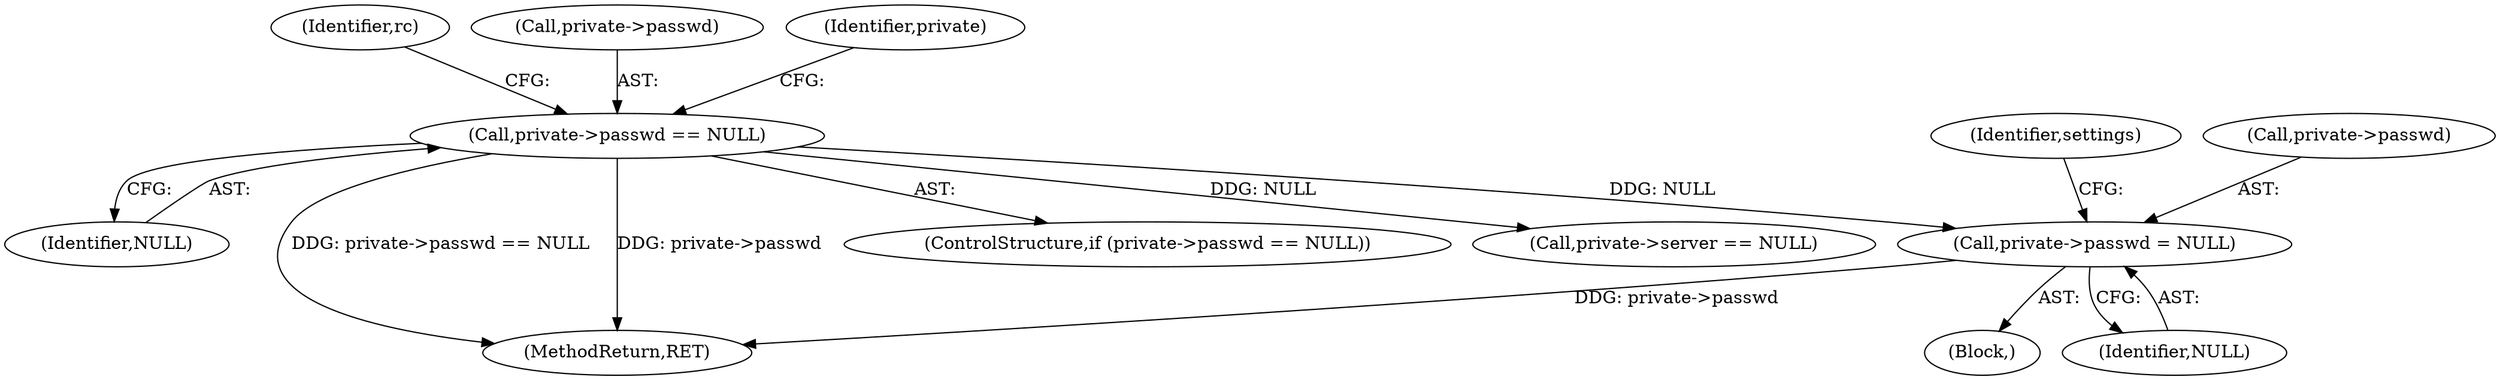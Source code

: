 digraph "0_pacemaker_564f7cc2a51dcd2f28ab12a13394f31be5aa3c93_7@pointer" {
"1000168" [label="(Call,private->passwd = NULL)"];
"1000117" [label="(Call,private->passwd == NULL)"];
"1000168" [label="(Call,private->passwd = NULL)"];
"1000126" [label="(Identifier,rc)"];
"1000175" [label="(Identifier,settings)"];
"1000117" [label="(Call,private->passwd == NULL)"];
"1000118" [label="(Call,private->passwd)"];
"1000189" [label="(Identifier,private)"];
"1000116" [label="(ControlStructure,if (private->passwd == NULL))"];
"1000187" [label="(Call,private->server == NULL)"];
"1000169" [label="(Call,private->passwd)"];
"1000121" [label="(Identifier,NULL)"];
"1000172" [label="(Identifier,NULL)"];
"1000167" [label="(Block,)"];
"1000310" [label="(MethodReturn,RET)"];
"1000168" -> "1000167"  [label="AST: "];
"1000168" -> "1000172"  [label="CFG: "];
"1000169" -> "1000168"  [label="AST: "];
"1000172" -> "1000168"  [label="AST: "];
"1000175" -> "1000168"  [label="CFG: "];
"1000168" -> "1000310"  [label="DDG: private->passwd"];
"1000117" -> "1000168"  [label="DDG: NULL"];
"1000117" -> "1000116"  [label="AST: "];
"1000117" -> "1000121"  [label="CFG: "];
"1000118" -> "1000117"  [label="AST: "];
"1000121" -> "1000117"  [label="AST: "];
"1000126" -> "1000117"  [label="CFG: "];
"1000189" -> "1000117"  [label="CFG: "];
"1000117" -> "1000310"  [label="DDG: private->passwd == NULL"];
"1000117" -> "1000310"  [label="DDG: private->passwd"];
"1000117" -> "1000187"  [label="DDG: NULL"];
}
